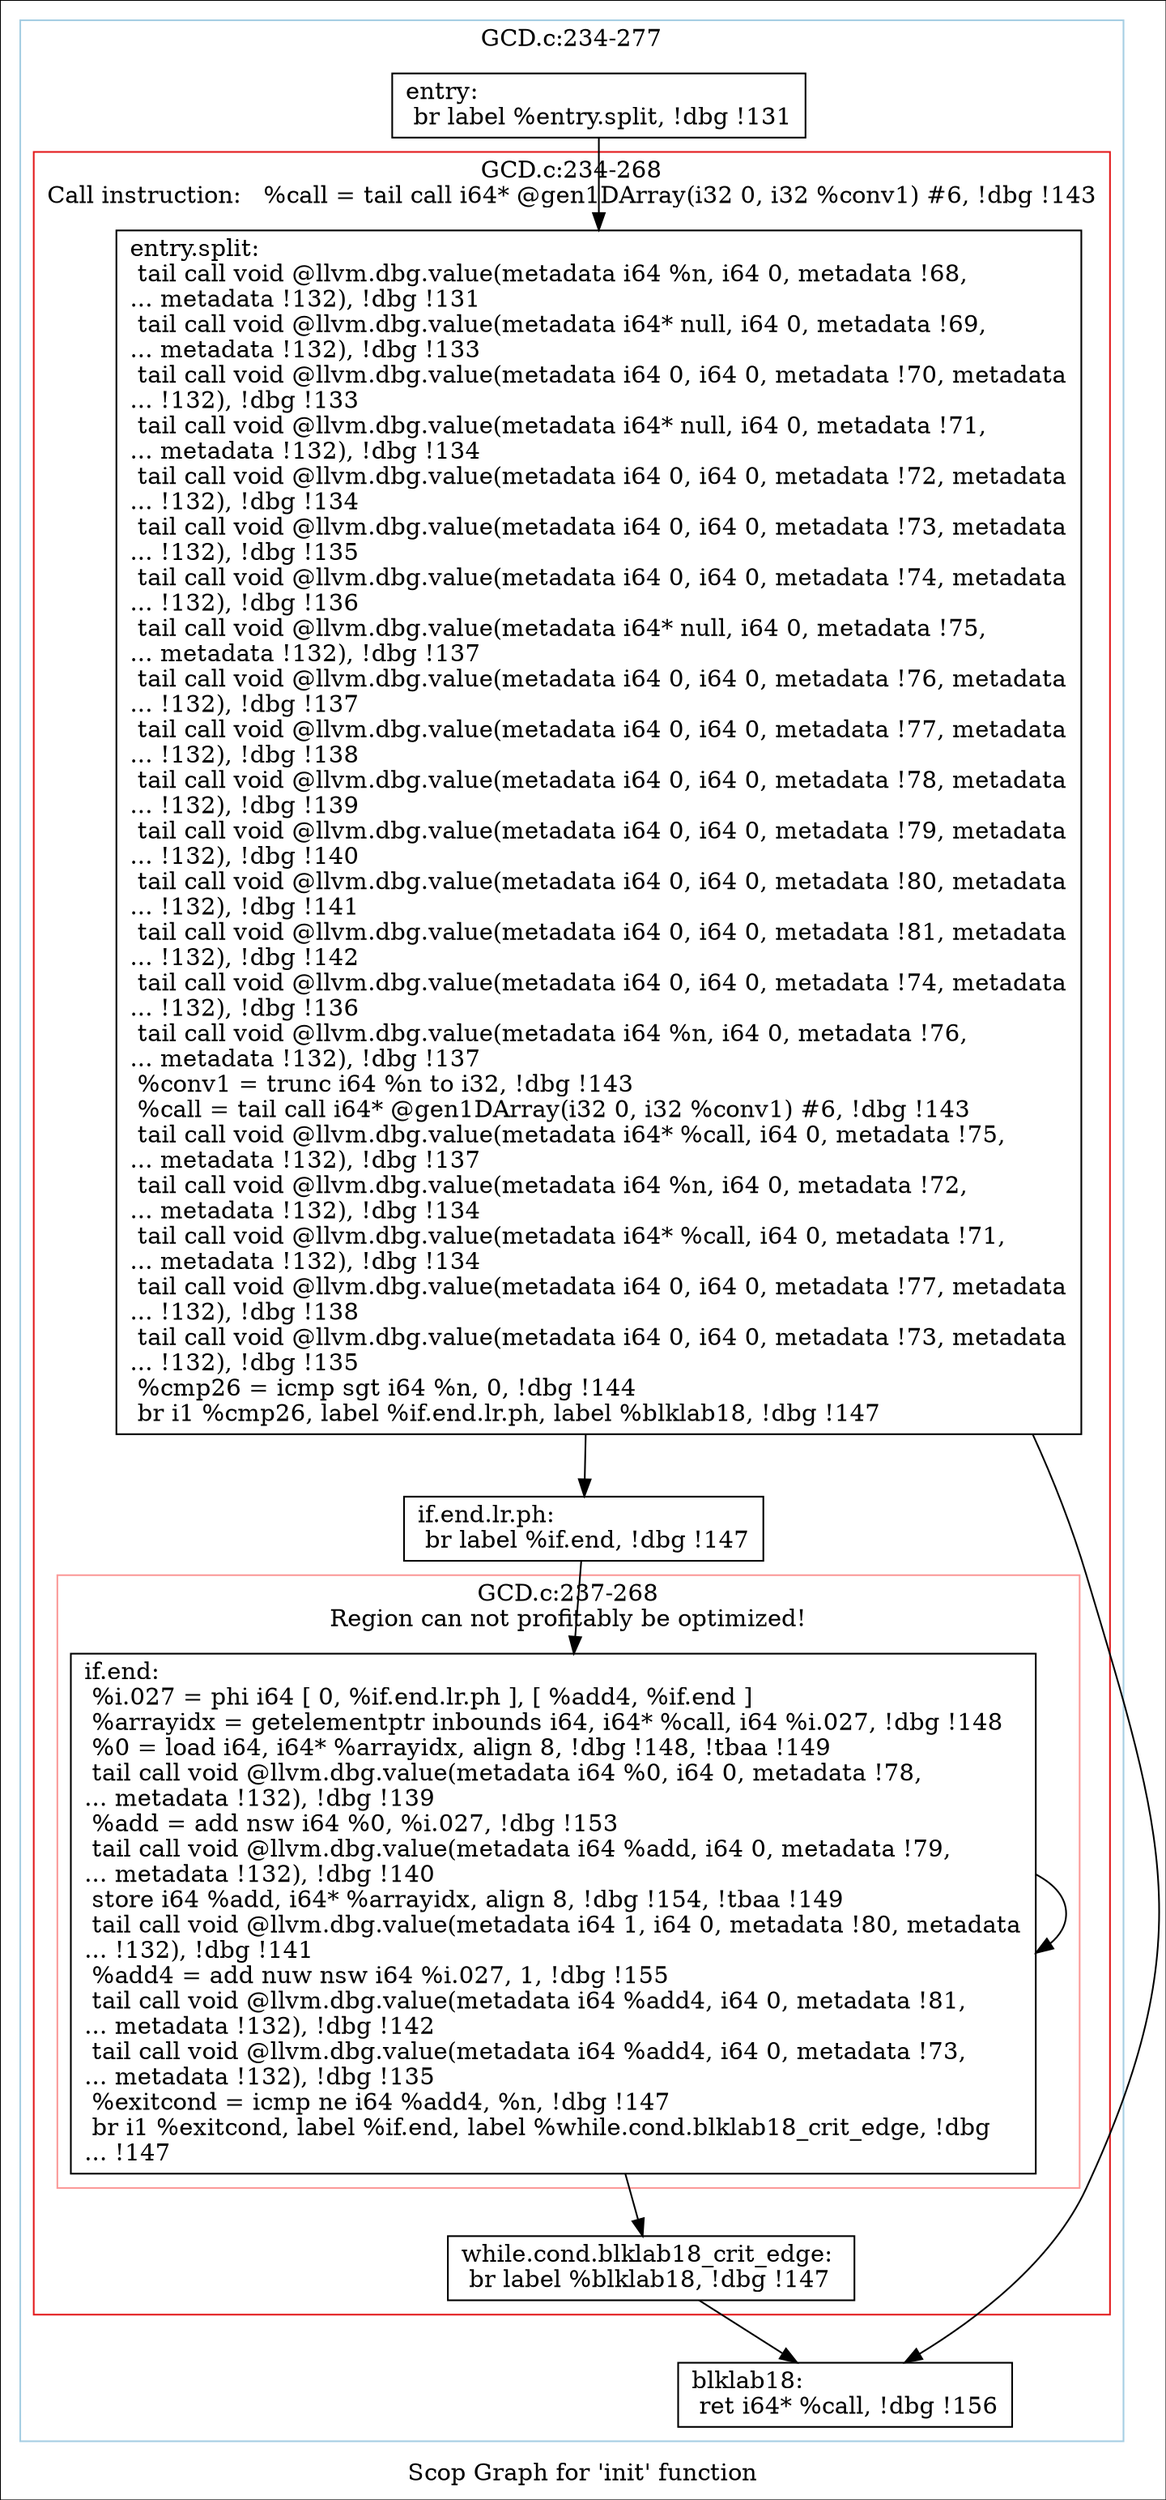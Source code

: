 digraph "Scop Graph for 'init' function" {
	label="Scop Graph for 'init' function";

	Node0xa452950 [shape=record,label="{entry:\l  br label %entry.split, !dbg !131\l}"];
	Node0xa452950 -> Node0xa41f680;
	Node0xa41f680 [shape=record,label="{entry.split:                                      \l  tail call void @llvm.dbg.value(metadata i64 %n, i64 0, metadata !68,\l... metadata !132), !dbg !131\l  tail call void @llvm.dbg.value(metadata i64* null, i64 0, metadata !69,\l... metadata !132), !dbg !133\l  tail call void @llvm.dbg.value(metadata i64 0, i64 0, metadata !70, metadata\l... !132), !dbg !133\l  tail call void @llvm.dbg.value(metadata i64* null, i64 0, metadata !71,\l... metadata !132), !dbg !134\l  tail call void @llvm.dbg.value(metadata i64 0, i64 0, metadata !72, metadata\l... !132), !dbg !134\l  tail call void @llvm.dbg.value(metadata i64 0, i64 0, metadata !73, metadata\l... !132), !dbg !135\l  tail call void @llvm.dbg.value(metadata i64 0, i64 0, metadata !74, metadata\l... !132), !dbg !136\l  tail call void @llvm.dbg.value(metadata i64* null, i64 0, metadata !75,\l... metadata !132), !dbg !137\l  tail call void @llvm.dbg.value(metadata i64 0, i64 0, metadata !76, metadata\l... !132), !dbg !137\l  tail call void @llvm.dbg.value(metadata i64 0, i64 0, metadata !77, metadata\l... !132), !dbg !138\l  tail call void @llvm.dbg.value(metadata i64 0, i64 0, metadata !78, metadata\l... !132), !dbg !139\l  tail call void @llvm.dbg.value(metadata i64 0, i64 0, metadata !79, metadata\l... !132), !dbg !140\l  tail call void @llvm.dbg.value(metadata i64 0, i64 0, metadata !80, metadata\l... !132), !dbg !141\l  tail call void @llvm.dbg.value(metadata i64 0, i64 0, metadata !81, metadata\l... !132), !dbg !142\l  tail call void @llvm.dbg.value(metadata i64 0, i64 0, metadata !74, metadata\l... !132), !dbg !136\l  tail call void @llvm.dbg.value(metadata i64 %n, i64 0, metadata !76,\l... metadata !132), !dbg !137\l  %conv1 = trunc i64 %n to i32, !dbg !143\l  %call = tail call i64* @gen1DArray(i32 0, i32 %conv1) #6, !dbg !143\l  tail call void @llvm.dbg.value(metadata i64* %call, i64 0, metadata !75,\l... metadata !132), !dbg !137\l  tail call void @llvm.dbg.value(metadata i64 %n, i64 0, metadata !72,\l... metadata !132), !dbg !134\l  tail call void @llvm.dbg.value(metadata i64* %call, i64 0, metadata !71,\l... metadata !132), !dbg !134\l  tail call void @llvm.dbg.value(metadata i64 0, i64 0, metadata !77, metadata\l... !132), !dbg !138\l  tail call void @llvm.dbg.value(metadata i64 0, i64 0, metadata !73, metadata\l... !132), !dbg !135\l  %cmp26 = icmp sgt i64 %n, 0, !dbg !144\l  br i1 %cmp26, label %if.end.lr.ph, label %blklab18, !dbg !147\l}"];
	Node0xa41f680 -> Node0xa441c30;
	Node0xa41f680 -> Node0xa42ca00;
	Node0xa441c30 [shape=record,label="{if.end.lr.ph:                                     \l  br label %if.end, !dbg !147\l}"];
	Node0xa441c30 -> Node0xa42e0b0;
	Node0xa42e0b0 [shape=record,label="{if.end:                                           \l  %i.027 = phi i64 [ 0, %if.end.lr.ph ], [ %add4, %if.end ]\l  %arrayidx = getelementptr inbounds i64, i64* %call, i64 %i.027, !dbg !148\l  %0 = load i64, i64* %arrayidx, align 8, !dbg !148, !tbaa !149\l  tail call void @llvm.dbg.value(metadata i64 %0, i64 0, metadata !78,\l... metadata !132), !dbg !139\l  %add = add nsw i64 %0, %i.027, !dbg !153\l  tail call void @llvm.dbg.value(metadata i64 %add, i64 0, metadata !79,\l... metadata !132), !dbg !140\l  store i64 %add, i64* %arrayidx, align 8, !dbg !154, !tbaa !149\l  tail call void @llvm.dbg.value(metadata i64 1, i64 0, metadata !80, metadata\l... !132), !dbg !141\l  %add4 = add nuw nsw i64 %i.027, 1, !dbg !155\l  tail call void @llvm.dbg.value(metadata i64 %add4, i64 0, metadata !81,\l... metadata !132), !dbg !142\l  tail call void @llvm.dbg.value(metadata i64 %add4, i64 0, metadata !73,\l... metadata !132), !dbg !135\l  %exitcond = icmp ne i64 %add4, %n, !dbg !147\l  br i1 %exitcond, label %if.end, label %while.cond.blklab18_crit_edge, !dbg\l... !147\l}"];
	Node0xa42e0b0 -> Node0xa42e0b0[constraint=false];
	Node0xa42e0b0 -> Node0xa469e20;
	Node0xa469e20 [shape=record,label="{while.cond.blklab18_crit_edge:                    \l  br label %blklab18, !dbg !147\l}"];
	Node0xa469e20 -> Node0xa42ca00;
	Node0xa42ca00 [shape=record,label="{blklab18:                                         \l  ret i64* %call, !dbg !156\l}"];
	colorscheme = "paired12"
        subgraph cluster_0xa433820 {
          label = "GCD.c:234-277
";
          style = solid;
          color = 1
          subgraph cluster_0xa4341e0 {
            label = "GCD.c:234-268
Call instruction:   %call = tail call i64* @gen1DArray(i32 0, i32 %conv1) #6, !dbg !143";
            style = solid;
            color = 6
            subgraph cluster_0xa434cb0 {
              label = "GCD.c:237-268
Region can not profitably be optimized!";
              style = solid;
              color = 5
              Node0xa42e0b0;
            }
            Node0xa41f680;
            Node0xa441c30;
            Node0xa469e20;
          }
          Node0xa452950;
          Node0xa42ca00;
        }
}

